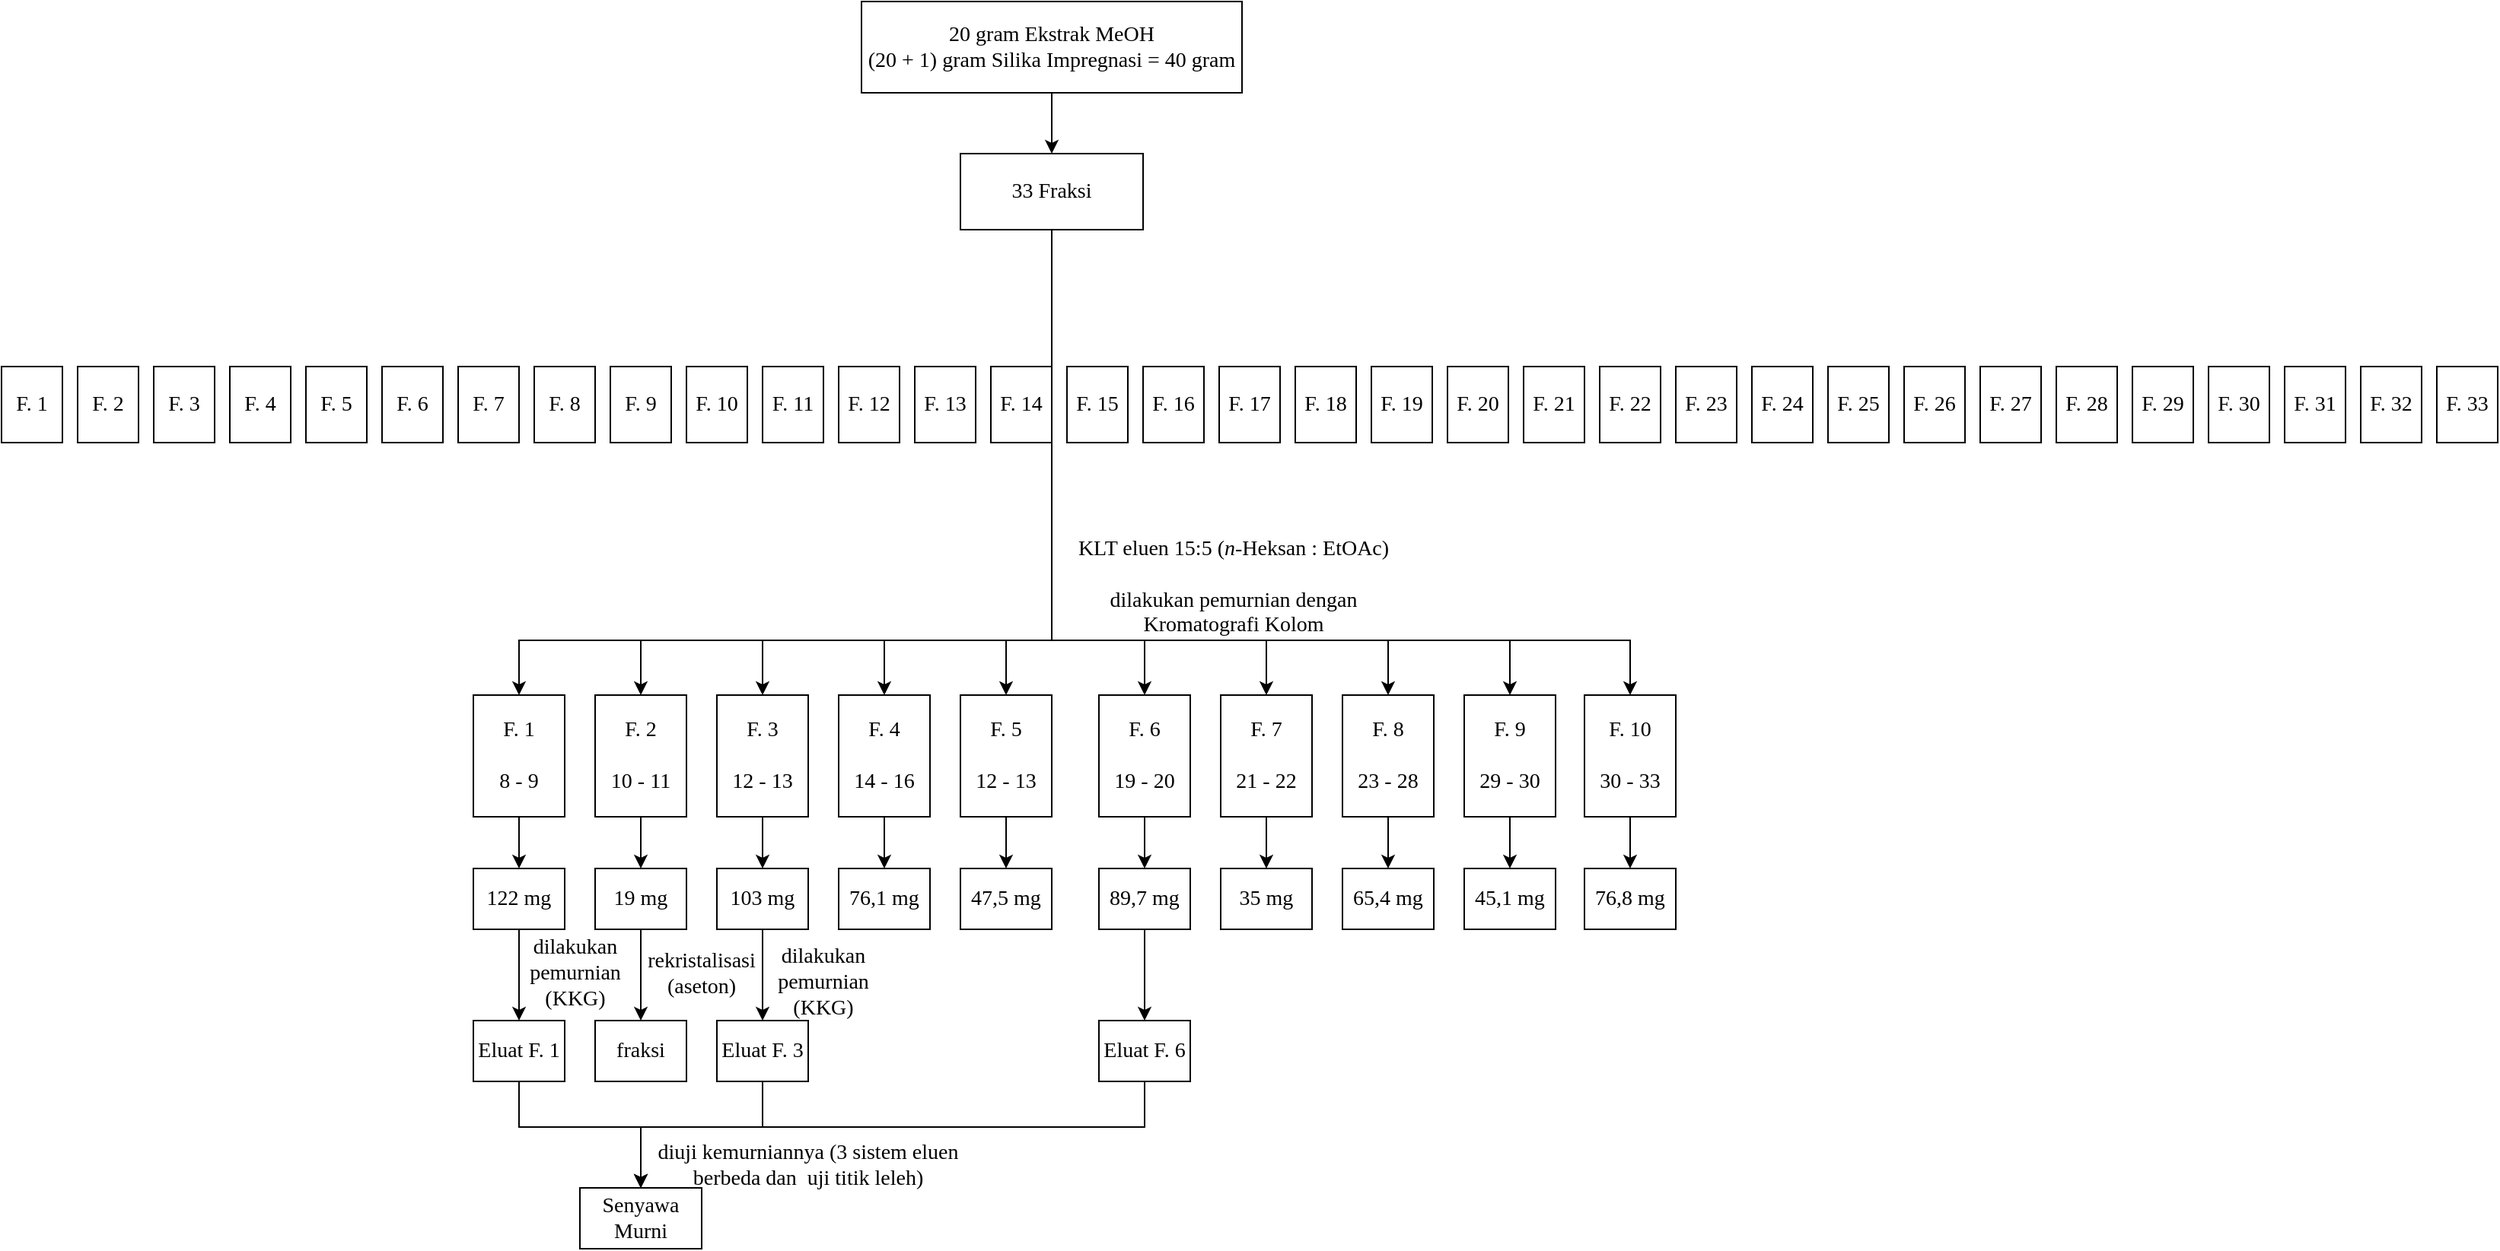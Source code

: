 <mxfile version="16.6.6" type="github">
  <diagram id="QTfYeUQ7Rm9unRvWBGcr" name="Page-1">
    <mxGraphModel dx="2371" dy="1613" grid="1" gridSize="10" guides="1" tooltips="1" connect="1" arrows="1" fold="1" page="1" pageScale="1" pageWidth="1169" pageHeight="827" math="0" shadow="0">
      <root>
        <mxCell id="0" />
        <mxCell id="1" parent="0" />
        <mxCell id="ghC1JUFGdTgHSyiH8fSR-14" value="" style="edgeStyle=orthogonalEdgeStyle;rounded=0;orthogonalLoop=1;jettySize=auto;html=1;fontFamily=Times New Roman;fontSize=14;" parent="1" source="ghC1JUFGdTgHSyiH8fSR-1" target="ghC1JUFGdTgHSyiH8fSR-2" edge="1">
          <mxGeometry relative="1" as="geometry" />
        </mxCell>
        <mxCell id="ghC1JUFGdTgHSyiH8fSR-1" value="20 gram Ekstrak MeOH&lt;br style=&quot;font-size: 14px&quot;&gt;(20 + 1) gram Silika Impregnasi = 40 gram" style="rounded=0;whiteSpace=wrap;html=1;fontFamily=Times New Roman;fontSize=14;" parent="1" vertex="1">
          <mxGeometry x="275" y="-160" width="250" height="60" as="geometry" />
        </mxCell>
        <mxCell id="ghC1JUFGdTgHSyiH8fSR-15" style="edgeStyle=orthogonalEdgeStyle;rounded=0;orthogonalLoop=1;jettySize=auto;html=1;entryX=0.5;entryY=0;entryDx=0;entryDy=0;fontFamily=Times New Roman;fontSize=14;" parent="1" source="ghC1JUFGdTgHSyiH8fSR-2" target="ghC1JUFGdTgHSyiH8fSR-12" edge="1">
          <mxGeometry relative="1" as="geometry">
            <Array as="points">
              <mxPoint x="400" y="260" />
              <mxPoint x="370" y="260" />
            </Array>
          </mxGeometry>
        </mxCell>
        <mxCell id="ghC1JUFGdTgHSyiH8fSR-16" style="edgeStyle=orthogonalEdgeStyle;rounded=0;orthogonalLoop=1;jettySize=auto;html=1;fontFamily=Times New Roman;fontSize=14;" parent="1" source="ghC1JUFGdTgHSyiH8fSR-2" target="ghC1JUFGdTgHSyiH8fSR-13" edge="1">
          <mxGeometry relative="1" as="geometry">
            <Array as="points">
              <mxPoint x="400" y="260" />
              <mxPoint x="290" y="260" />
            </Array>
          </mxGeometry>
        </mxCell>
        <mxCell id="ghC1JUFGdTgHSyiH8fSR-17" style="edgeStyle=orthogonalEdgeStyle;rounded=0;orthogonalLoop=1;jettySize=auto;html=1;entryX=0.5;entryY=0;entryDx=0;entryDy=0;fontFamily=Times New Roman;fontSize=14;" parent="1" source="ghC1JUFGdTgHSyiH8fSR-2" target="ghC1JUFGdTgHSyiH8fSR-6" edge="1">
          <mxGeometry relative="1" as="geometry">
            <Array as="points">
              <mxPoint x="400" y="260" />
              <mxPoint x="210" y="260" />
            </Array>
          </mxGeometry>
        </mxCell>
        <mxCell id="ghC1JUFGdTgHSyiH8fSR-18" style="edgeStyle=orthogonalEdgeStyle;rounded=0;orthogonalLoop=1;jettySize=auto;html=1;entryX=0.5;entryY=0;entryDx=0;entryDy=0;fontFamily=Times New Roman;fontSize=14;" parent="1" source="ghC1JUFGdTgHSyiH8fSR-2" target="ghC1JUFGdTgHSyiH8fSR-5" edge="1">
          <mxGeometry relative="1" as="geometry">
            <Array as="points">
              <mxPoint x="400" y="260" />
              <mxPoint x="130" y="260" />
            </Array>
          </mxGeometry>
        </mxCell>
        <mxCell id="ghC1JUFGdTgHSyiH8fSR-19" style="edgeStyle=orthogonalEdgeStyle;rounded=0;orthogonalLoop=1;jettySize=auto;html=1;entryX=0.5;entryY=0;entryDx=0;entryDy=0;fontFamily=Times New Roman;fontSize=14;" parent="1" target="ghC1JUFGdTgHSyiH8fSR-4" edge="1">
          <mxGeometry relative="1" as="geometry">
            <Array as="points">
              <mxPoint x="400" y="260" />
              <mxPoint x="50" y="260" />
            </Array>
            <mxPoint x="400" y="120" as="sourcePoint" />
          </mxGeometry>
        </mxCell>
        <mxCell id="ghC1JUFGdTgHSyiH8fSR-20" style="edgeStyle=orthogonalEdgeStyle;rounded=0;orthogonalLoop=1;jettySize=auto;html=1;entryX=0.5;entryY=0;entryDx=0;entryDy=0;fontFamily=Times New Roman;fontSize=14;" parent="1" target="ghC1JUFGdTgHSyiH8fSR-7" edge="1">
          <mxGeometry relative="1" as="geometry">
            <Array as="points">
              <mxPoint x="400" y="260" />
              <mxPoint x="461" y="260" />
            </Array>
            <mxPoint x="400" y="120" as="sourcePoint" />
          </mxGeometry>
        </mxCell>
        <mxCell id="ghC1JUFGdTgHSyiH8fSR-21" style="edgeStyle=orthogonalEdgeStyle;rounded=0;orthogonalLoop=1;jettySize=auto;html=1;fontFamily=Times New Roman;fontSize=14;" parent="1" target="ghC1JUFGdTgHSyiH8fSR-8" edge="1">
          <mxGeometry relative="1" as="geometry">
            <Array as="points">
              <mxPoint x="400" y="260" />
              <mxPoint x="541" y="260" />
            </Array>
            <mxPoint x="400" y="120" as="sourcePoint" />
          </mxGeometry>
        </mxCell>
        <mxCell id="ghC1JUFGdTgHSyiH8fSR-22" style="edgeStyle=orthogonalEdgeStyle;rounded=0;orthogonalLoop=1;jettySize=auto;html=1;fontFamily=Times New Roman;fontSize=14;" parent="1" target="ghC1JUFGdTgHSyiH8fSR-9" edge="1">
          <mxGeometry relative="1" as="geometry">
            <Array as="points">
              <mxPoint x="400" y="260" />
              <mxPoint x="621" y="260" />
            </Array>
            <mxPoint x="400" y="130" as="sourcePoint" />
          </mxGeometry>
        </mxCell>
        <mxCell id="ghC1JUFGdTgHSyiH8fSR-23" style="edgeStyle=orthogonalEdgeStyle;rounded=0;orthogonalLoop=1;jettySize=auto;html=1;fontFamily=Times New Roman;fontSize=14;" parent="1" target="ghC1JUFGdTgHSyiH8fSR-10" edge="1">
          <mxGeometry relative="1" as="geometry">
            <Array as="points">
              <mxPoint x="400" y="260" />
              <mxPoint x="701" y="260" />
            </Array>
            <mxPoint x="400" y="130" as="sourcePoint" />
          </mxGeometry>
        </mxCell>
        <mxCell id="ghC1JUFGdTgHSyiH8fSR-24" style="edgeStyle=orthogonalEdgeStyle;rounded=0;orthogonalLoop=1;jettySize=auto;html=1;entryX=0.5;entryY=0;entryDx=0;entryDy=0;fontFamily=Times New Roman;fontSize=14;" parent="1" target="ghC1JUFGdTgHSyiH8fSR-11" edge="1">
          <mxGeometry relative="1" as="geometry">
            <Array as="points">
              <mxPoint x="400" y="260" />
              <mxPoint x="780" y="260" />
            </Array>
            <mxPoint x="400" y="170" as="sourcePoint" />
          </mxGeometry>
        </mxCell>
        <mxCell id="ghC1JUFGdTgHSyiH8fSR-2" value="33 Fraksi" style="rounded=0;whiteSpace=wrap;html=1;fontFamily=Times New Roman;fontSize=14;" parent="1" vertex="1">
          <mxGeometry x="340" y="-60" width="120" height="50" as="geometry" />
        </mxCell>
        <mxCell id="ghC1JUFGdTgHSyiH8fSR-3" value="KLT eluen 15:5 (&lt;i&gt;n&lt;/i&gt;-Heksan : EtOAc)&lt;br&gt;&lt;br&gt;dilakukan pemurnian dengan Kromatografi Kolom" style="text;html=1;strokeColor=none;fillColor=none;align=center;verticalAlign=middle;whiteSpace=wrap;rounded=0;fontFamily=Times New Roman;fontSize=14;" parent="1" vertex="1">
          <mxGeometry x="400" y="210" width="239" height="30" as="geometry" />
        </mxCell>
        <mxCell id="ghC1JUFGdTgHSyiH8fSR-35" value="" style="edgeStyle=orthogonalEdgeStyle;rounded=0;orthogonalLoop=1;jettySize=auto;html=1;fontFamily=Times New Roman;fontSize=14;" parent="1" source="ghC1JUFGdTgHSyiH8fSR-4" target="ghC1JUFGdTgHSyiH8fSR-25" edge="1">
          <mxGeometry relative="1" as="geometry" />
        </mxCell>
        <mxCell id="ghC1JUFGdTgHSyiH8fSR-4" value="F. 1&lt;br style=&quot;font-size: 14px&quot;&gt;&lt;br style=&quot;font-size: 14px&quot;&gt;8 - 9" style="rounded=0;whiteSpace=wrap;html=1;fontFamily=Times New Roman;fontSize=14;" parent="1" vertex="1">
          <mxGeometry x="20" y="296" width="60" height="80" as="geometry" />
        </mxCell>
        <mxCell id="ghC1JUFGdTgHSyiH8fSR-36" value="" style="edgeStyle=orthogonalEdgeStyle;rounded=0;orthogonalLoop=1;jettySize=auto;html=1;fontFamily=Times New Roman;fontSize=14;" parent="1" source="ghC1JUFGdTgHSyiH8fSR-5" target="ghC1JUFGdTgHSyiH8fSR-26" edge="1">
          <mxGeometry relative="1" as="geometry" />
        </mxCell>
        <mxCell id="ghC1JUFGdTgHSyiH8fSR-5" value="F. 2&lt;br style=&quot;font-size: 14px&quot;&gt;&lt;br style=&quot;font-size: 14px&quot;&gt;10 - 11" style="rounded=0;whiteSpace=wrap;html=1;fontFamily=Times New Roman;fontSize=14;" parent="1" vertex="1">
          <mxGeometry x="100" y="296" width="60" height="80" as="geometry" />
        </mxCell>
        <mxCell id="ghC1JUFGdTgHSyiH8fSR-37" value="" style="edgeStyle=orthogonalEdgeStyle;rounded=0;orthogonalLoop=1;jettySize=auto;html=1;fontFamily=Times New Roman;fontSize=14;" parent="1" source="ghC1JUFGdTgHSyiH8fSR-6" target="ghC1JUFGdTgHSyiH8fSR-27" edge="1">
          <mxGeometry relative="1" as="geometry" />
        </mxCell>
        <mxCell id="ghC1JUFGdTgHSyiH8fSR-6" value="F. 3&lt;br style=&quot;font-size: 14px&quot;&gt;&lt;br style=&quot;font-size: 14px&quot;&gt;12 - 13" style="rounded=0;whiteSpace=wrap;html=1;fontFamily=Times New Roman;fontSize=14;" parent="1" vertex="1">
          <mxGeometry x="180" y="296" width="60" height="80" as="geometry" />
        </mxCell>
        <mxCell id="ghC1JUFGdTgHSyiH8fSR-40" value="" style="edgeStyle=orthogonalEdgeStyle;rounded=0;orthogonalLoop=1;jettySize=auto;html=1;fontFamily=Times New Roman;fontSize=14;" parent="1" source="ghC1JUFGdTgHSyiH8fSR-7" target="ghC1JUFGdTgHSyiH8fSR-30" edge="1">
          <mxGeometry relative="1" as="geometry" />
        </mxCell>
        <mxCell id="ghC1JUFGdTgHSyiH8fSR-7" value="F. 6&lt;br style=&quot;font-size: 14px&quot;&gt;&lt;br style=&quot;font-size: 14px&quot;&gt;19 - 20" style="rounded=0;whiteSpace=wrap;html=1;fontFamily=Times New Roman;fontSize=14;" parent="1" vertex="1">
          <mxGeometry x="431" y="296" width="60" height="80" as="geometry" />
        </mxCell>
        <mxCell id="ghC1JUFGdTgHSyiH8fSR-41" value="" style="edgeStyle=orthogonalEdgeStyle;rounded=0;orthogonalLoop=1;jettySize=auto;html=1;fontFamily=Times New Roman;fontSize=14;" parent="1" source="ghC1JUFGdTgHSyiH8fSR-8" target="ghC1JUFGdTgHSyiH8fSR-31" edge="1">
          <mxGeometry relative="1" as="geometry" />
        </mxCell>
        <mxCell id="ghC1JUFGdTgHSyiH8fSR-8" value="F. 7&lt;br style=&quot;font-size: 14px&quot;&gt;&lt;br style=&quot;font-size: 14px&quot;&gt;21 - 22" style="rounded=0;whiteSpace=wrap;html=1;fontFamily=Times New Roman;fontSize=14;" parent="1" vertex="1">
          <mxGeometry x="511" y="296" width="60" height="80" as="geometry" />
        </mxCell>
        <mxCell id="ghC1JUFGdTgHSyiH8fSR-42" value="" style="edgeStyle=orthogonalEdgeStyle;rounded=0;orthogonalLoop=1;jettySize=auto;html=1;fontFamily=Times New Roman;fontSize=14;" parent="1" source="ghC1JUFGdTgHSyiH8fSR-9" target="ghC1JUFGdTgHSyiH8fSR-32" edge="1">
          <mxGeometry relative="1" as="geometry" />
        </mxCell>
        <mxCell id="ghC1JUFGdTgHSyiH8fSR-9" value="F. 8&lt;br style=&quot;font-size: 14px&quot;&gt;&lt;br style=&quot;font-size: 14px&quot;&gt;23 - 28" style="rounded=0;whiteSpace=wrap;html=1;fontFamily=Times New Roman;fontSize=14;" parent="1" vertex="1">
          <mxGeometry x="591" y="296" width="60" height="80" as="geometry" />
        </mxCell>
        <mxCell id="ghC1JUFGdTgHSyiH8fSR-43" value="" style="edgeStyle=orthogonalEdgeStyle;rounded=0;orthogonalLoop=1;jettySize=auto;html=1;fontFamily=Times New Roman;fontSize=14;" parent="1" source="ghC1JUFGdTgHSyiH8fSR-10" target="ghC1JUFGdTgHSyiH8fSR-33" edge="1">
          <mxGeometry relative="1" as="geometry" />
        </mxCell>
        <mxCell id="ghC1JUFGdTgHSyiH8fSR-10" value="F. 9&lt;br style=&quot;font-size: 14px&quot;&gt;&lt;br style=&quot;font-size: 14px&quot;&gt;29 - 30" style="rounded=0;whiteSpace=wrap;html=1;fontFamily=Times New Roman;fontSize=14;" parent="1" vertex="1">
          <mxGeometry x="671" y="296" width="60" height="80" as="geometry" />
        </mxCell>
        <mxCell id="ghC1JUFGdTgHSyiH8fSR-44" value="" style="edgeStyle=orthogonalEdgeStyle;rounded=0;orthogonalLoop=1;jettySize=auto;html=1;fontFamily=Times New Roman;fontSize=14;" parent="1" source="ghC1JUFGdTgHSyiH8fSR-11" target="ghC1JUFGdTgHSyiH8fSR-34" edge="1">
          <mxGeometry relative="1" as="geometry" />
        </mxCell>
        <mxCell id="ghC1JUFGdTgHSyiH8fSR-11" value="F. 10&lt;br style=&quot;font-size: 14px&quot;&gt;&lt;br style=&quot;font-size: 14px&quot;&gt;30 - 33" style="rounded=0;whiteSpace=wrap;html=1;fontFamily=Times New Roman;fontSize=14;" parent="1" vertex="1">
          <mxGeometry x="750" y="296" width="60" height="80" as="geometry" />
        </mxCell>
        <mxCell id="ghC1JUFGdTgHSyiH8fSR-39" value="" style="edgeStyle=orthogonalEdgeStyle;rounded=0;orthogonalLoop=1;jettySize=auto;html=1;fontFamily=Times New Roman;fontSize=14;" parent="1" source="ghC1JUFGdTgHSyiH8fSR-12" target="ghC1JUFGdTgHSyiH8fSR-29" edge="1">
          <mxGeometry relative="1" as="geometry" />
        </mxCell>
        <mxCell id="ghC1JUFGdTgHSyiH8fSR-12" value="F. 5&lt;br style=&quot;font-size: 14px&quot;&gt;&lt;br style=&quot;font-size: 14px&quot;&gt;12 - 13" style="rounded=0;whiteSpace=wrap;html=1;fontFamily=Times New Roman;fontSize=14;" parent="1" vertex="1">
          <mxGeometry x="340" y="296" width="60" height="80" as="geometry" />
        </mxCell>
        <mxCell id="ghC1JUFGdTgHSyiH8fSR-38" value="" style="edgeStyle=orthogonalEdgeStyle;rounded=0;orthogonalLoop=1;jettySize=auto;html=1;fontFamily=Times New Roman;fontSize=14;" parent="1" source="ghC1JUFGdTgHSyiH8fSR-13" target="ghC1JUFGdTgHSyiH8fSR-28" edge="1">
          <mxGeometry relative="1" as="geometry" />
        </mxCell>
        <mxCell id="ghC1JUFGdTgHSyiH8fSR-13" value="F. 4&lt;br style=&quot;font-size: 14px&quot;&gt;&lt;br style=&quot;font-size: 14px&quot;&gt;14 - 16" style="rounded=0;whiteSpace=wrap;html=1;fontFamily=Times New Roman;fontSize=14;" parent="1" vertex="1">
          <mxGeometry x="260" y="296" width="60" height="80" as="geometry" />
        </mxCell>
        <mxCell id="DmQkIlmsLLkJQzEmTqlr-2" value="" style="edgeStyle=orthogonalEdgeStyle;rounded=0;orthogonalLoop=1;jettySize=auto;html=1;fontFamily=Times New Roman;fontSize=14;" parent="1" source="ghC1JUFGdTgHSyiH8fSR-25" edge="1">
          <mxGeometry relative="1" as="geometry">
            <mxPoint x="50" y="510" as="targetPoint" />
          </mxGeometry>
        </mxCell>
        <mxCell id="ghC1JUFGdTgHSyiH8fSR-25" value="122 mg" style="rounded=0;whiteSpace=wrap;html=1;fontFamily=Times New Roman;fontSize=14;" parent="1" vertex="1">
          <mxGeometry x="20" y="410" width="60" height="40" as="geometry" />
        </mxCell>
        <mxCell id="DmQkIlmsLLkJQzEmTqlr-3" style="edgeStyle=orthogonalEdgeStyle;rounded=0;orthogonalLoop=1;jettySize=auto;html=1;fontFamily=Times New Roman;fontSize=14;" parent="1" source="ghC1JUFGdTgHSyiH8fSR-26" edge="1">
          <mxGeometry relative="1" as="geometry">
            <mxPoint x="130" y="510" as="targetPoint" />
          </mxGeometry>
        </mxCell>
        <mxCell id="ghC1JUFGdTgHSyiH8fSR-26" value="19&amp;nbsp;mg" style="rounded=0;whiteSpace=wrap;html=1;fontFamily=Times New Roman;fontSize=14;" parent="1" vertex="1">
          <mxGeometry x="100" y="410" width="60" height="40" as="geometry" />
        </mxCell>
        <mxCell id="DmQkIlmsLLkJQzEmTqlr-4" style="edgeStyle=orthogonalEdgeStyle;rounded=0;orthogonalLoop=1;jettySize=auto;html=1;fontFamily=Times New Roman;fontSize=14;" parent="1" source="ghC1JUFGdTgHSyiH8fSR-27" edge="1">
          <mxGeometry relative="1" as="geometry">
            <mxPoint x="210" y="510" as="targetPoint" />
          </mxGeometry>
        </mxCell>
        <mxCell id="ghC1JUFGdTgHSyiH8fSR-27" value="103&amp;nbsp;mg" style="rounded=0;whiteSpace=wrap;html=1;fontFamily=Times New Roman;fontSize=14;" parent="1" vertex="1">
          <mxGeometry x="180" y="410" width="60" height="40" as="geometry" />
        </mxCell>
        <mxCell id="ghC1JUFGdTgHSyiH8fSR-28" value="76,1&amp;nbsp;mg" style="rounded=0;whiteSpace=wrap;html=1;fontFamily=Times New Roman;fontSize=14;" parent="1" vertex="1">
          <mxGeometry x="260" y="410" width="60" height="40" as="geometry" />
        </mxCell>
        <mxCell id="ghC1JUFGdTgHSyiH8fSR-29" value="47,5&amp;nbsp;mg" style="rounded=0;whiteSpace=wrap;html=1;fontFamily=Times New Roman;fontSize=14;" parent="1" vertex="1">
          <mxGeometry x="340" y="410" width="60" height="40" as="geometry" />
        </mxCell>
        <mxCell id="ghC1JUFGdTgHSyiH8fSR-30" value="89,7&amp;nbsp;mg" style="rounded=0;whiteSpace=wrap;html=1;fontFamily=Times New Roman;fontSize=14;" parent="1" vertex="1">
          <mxGeometry x="431" y="410" width="60" height="40" as="geometry" />
        </mxCell>
        <mxCell id="ghC1JUFGdTgHSyiH8fSR-31" value="35&amp;nbsp;mg" style="rounded=0;whiteSpace=wrap;html=1;fontFamily=Times New Roman;fontSize=14;" parent="1" vertex="1">
          <mxGeometry x="511" y="410" width="60" height="40" as="geometry" />
        </mxCell>
        <mxCell id="ghC1JUFGdTgHSyiH8fSR-32" value="65,4&amp;nbsp;mg" style="rounded=0;whiteSpace=wrap;html=1;fontFamily=Times New Roman;fontSize=14;" parent="1" vertex="1">
          <mxGeometry x="591" y="410" width="60" height="40" as="geometry" />
        </mxCell>
        <mxCell id="ghC1JUFGdTgHSyiH8fSR-33" value="45,1&amp;nbsp;mg" style="rounded=0;whiteSpace=wrap;html=1;fontFamily=Times New Roman;fontSize=14;" parent="1" vertex="1">
          <mxGeometry x="671" y="410" width="60" height="40" as="geometry" />
        </mxCell>
        <mxCell id="ghC1JUFGdTgHSyiH8fSR-34" value="76,8&amp;nbsp;mg" style="rounded=0;whiteSpace=wrap;html=1;fontFamily=Times New Roman;fontSize=14;" parent="1" vertex="1">
          <mxGeometry x="750" y="410" width="60" height="40" as="geometry" />
        </mxCell>
        <mxCell id="DmQkIlmsLLkJQzEmTqlr-6" value="dilakukan&lt;br&gt;pemurnian (KKG)" style="text;html=1;strokeColor=none;fillColor=none;align=center;verticalAlign=middle;whiteSpace=wrap;rounded=0;fontFamily=Times New Roman;fontSize=14;" parent="1" vertex="1">
          <mxGeometry x="57" y="464" width="60" height="30" as="geometry" />
        </mxCell>
        <mxCell id="DmQkIlmsLLkJQzEmTqlr-7" value="rekristalisasi (aseton)" style="text;html=1;strokeColor=none;fillColor=none;align=center;verticalAlign=middle;whiteSpace=wrap;rounded=0;fontFamily=Times New Roman;fontSize=14;" parent="1" vertex="1">
          <mxGeometry x="140" y="464" width="60" height="30" as="geometry" />
        </mxCell>
        <mxCell id="DmQkIlmsLLkJQzEmTqlr-8" value="dilakukan&lt;br&gt;pemurnian (KKG)" style="text;html=1;strokeColor=none;fillColor=none;align=center;verticalAlign=middle;whiteSpace=wrap;rounded=0;fontFamily=Times New Roman;fontSize=14;" parent="1" vertex="1">
          <mxGeometry x="220" y="470" width="60" height="30" as="geometry" />
        </mxCell>
        <mxCell id="DmQkIlmsLLkJQzEmTqlr-14" style="edgeStyle=orthogonalEdgeStyle;rounded=0;orthogonalLoop=1;jettySize=auto;html=1;fontFamily=Times New Roman;fontSize=14;" parent="1" source="DmQkIlmsLLkJQzEmTqlr-9" edge="1">
          <mxGeometry relative="1" as="geometry">
            <mxPoint x="130" y="620" as="targetPoint" />
            <Array as="points">
              <mxPoint x="50" y="580" />
              <mxPoint x="130" y="580" />
            </Array>
          </mxGeometry>
        </mxCell>
        <mxCell id="DmQkIlmsLLkJQzEmTqlr-9" value="Eluat F. 1" style="rounded=0;whiteSpace=wrap;html=1;fontFamily=Times New Roman;fontSize=14;" parent="1" vertex="1">
          <mxGeometry x="20" y="510" width="60" height="40" as="geometry" />
        </mxCell>
        <mxCell id="DmQkIlmsLLkJQzEmTqlr-10" value="fraksi" style="rounded=0;whiteSpace=wrap;html=1;fontFamily=Times New Roman;fontSize=14;" parent="1" vertex="1">
          <mxGeometry x="100" y="510" width="60" height="40" as="geometry" />
        </mxCell>
        <mxCell id="DmQkIlmsLLkJQzEmTqlr-16" style="edgeStyle=orthogonalEdgeStyle;rounded=0;orthogonalLoop=1;jettySize=auto;html=1;fontFamily=Times New Roman;fontSize=14;" parent="1" source="DmQkIlmsLLkJQzEmTqlr-11" edge="1">
          <mxGeometry relative="1" as="geometry">
            <mxPoint x="130" y="620" as="targetPoint" />
            <Array as="points">
              <mxPoint x="210" y="580" />
              <mxPoint x="130" y="580" />
            </Array>
          </mxGeometry>
        </mxCell>
        <mxCell id="DmQkIlmsLLkJQzEmTqlr-11" value="Eluat F. 3" style="rounded=0;whiteSpace=wrap;html=1;fontFamily=Times New Roman;fontSize=14;" parent="1" vertex="1">
          <mxGeometry x="180" y="510" width="60" height="40" as="geometry" />
        </mxCell>
        <mxCell id="DmQkIlmsLLkJQzEmTqlr-17" value="diuji kemurniannya (3 sistem eluen berbeda dan&amp;nbsp; uji titik leleh)" style="text;html=1;strokeColor=none;fillColor=none;align=center;verticalAlign=middle;whiteSpace=wrap;rounded=0;fontFamily=Times New Roman;fontSize=14;" parent="1" vertex="1">
          <mxGeometry x="140" y="590" width="200" height="30" as="geometry" />
        </mxCell>
        <mxCell id="DmQkIlmsLLkJQzEmTqlr-18" value="Senyawa Murni" style="rounded=0;whiteSpace=wrap;html=1;fontFamily=Times New Roman;fontSize=14;" parent="1" vertex="1">
          <mxGeometry x="90" y="620" width="80" height="40" as="geometry" />
        </mxCell>
        <mxCell id="uvow_Irc7swt16wV5HG2-1" value="" style="edgeStyle=orthogonalEdgeStyle;rounded=0;orthogonalLoop=1;jettySize=auto;html=1;fontFamily=Times New Roman;fontSize=14;" edge="1" parent="1">
          <mxGeometry relative="1" as="geometry">
            <mxPoint x="461" y="510" as="targetPoint" />
            <mxPoint x="461" y="450.0" as="sourcePoint" />
          </mxGeometry>
        </mxCell>
        <mxCell id="uvow_Irc7swt16wV5HG2-13" style="edgeStyle=orthogonalEdgeStyle;rounded=0;orthogonalLoop=1;jettySize=auto;html=1;" edge="1" parent="1" source="uvow_Irc7swt16wV5HG2-2">
          <mxGeometry relative="1" as="geometry">
            <mxPoint x="130" y="620" as="targetPoint" />
            <Array as="points">
              <mxPoint x="461" y="580" />
              <mxPoint x="130" y="580" />
            </Array>
          </mxGeometry>
        </mxCell>
        <mxCell id="uvow_Irc7swt16wV5HG2-2" value="Eluat F. 6" style="rounded=0;whiteSpace=wrap;html=1;fontFamily=Times New Roman;fontSize=14;" vertex="1" parent="1">
          <mxGeometry x="431" y="510" width="60" height="40" as="geometry" />
        </mxCell>
        <mxCell id="uvow_Irc7swt16wV5HG2-14" value="F. 11" style="rounded=0;whiteSpace=wrap;html=1;fontFamily=Times New Roman;fontSize=14;" vertex="1" parent="1">
          <mxGeometry x="210" y="80" width="40" height="50" as="geometry" />
        </mxCell>
        <mxCell id="uvow_Irc7swt16wV5HG2-15" value="F. 12" style="rounded=0;whiteSpace=wrap;html=1;fontFamily=Times New Roman;fontSize=14;" vertex="1" parent="1">
          <mxGeometry x="260" y="80" width="40" height="50" as="geometry" />
        </mxCell>
        <mxCell id="uvow_Irc7swt16wV5HG2-16" value="F. 5" style="rounded=0;whiteSpace=wrap;html=1;fontFamily=Times New Roman;fontSize=14;" vertex="1" parent="1">
          <mxGeometry x="-90" y="80" width="40" height="50" as="geometry" />
        </mxCell>
        <mxCell id="uvow_Irc7swt16wV5HG2-17" value="F. 6" style="rounded=0;whiteSpace=wrap;html=1;fontFamily=Times New Roman;fontSize=14;" vertex="1" parent="1">
          <mxGeometry x="-40" y="80" width="40" height="50" as="geometry" />
        </mxCell>
        <mxCell id="uvow_Irc7swt16wV5HG2-18" value="F. 7" style="rounded=0;whiteSpace=wrap;html=1;fontFamily=Times New Roman;fontSize=14;" vertex="1" parent="1">
          <mxGeometry x="10" y="80" width="40" height="50" as="geometry" />
        </mxCell>
        <mxCell id="uvow_Irc7swt16wV5HG2-19" value="F. 8" style="rounded=0;whiteSpace=wrap;html=1;fontFamily=Times New Roman;fontSize=14;" vertex="1" parent="1">
          <mxGeometry x="60" y="80" width="40" height="50" as="geometry" />
        </mxCell>
        <mxCell id="uvow_Irc7swt16wV5HG2-20" value="F. 9" style="rounded=0;whiteSpace=wrap;html=1;fontFamily=Times New Roman;fontSize=14;" vertex="1" parent="1">
          <mxGeometry x="110" y="80" width="40" height="50" as="geometry" />
        </mxCell>
        <mxCell id="uvow_Irc7swt16wV5HG2-21" value="F. 10" style="rounded=0;whiteSpace=wrap;html=1;fontFamily=Times New Roman;fontSize=14;" vertex="1" parent="1">
          <mxGeometry x="160" y="80" width="40" height="50" as="geometry" />
        </mxCell>
        <mxCell id="uvow_Irc7swt16wV5HG2-22" value="F. 13" style="rounded=0;whiteSpace=wrap;html=1;fontFamily=Times New Roman;fontSize=14;" vertex="1" parent="1">
          <mxGeometry x="310" y="80" width="40" height="50" as="geometry" />
        </mxCell>
        <mxCell id="uvow_Irc7swt16wV5HG2-24" value="F. 4" style="rounded=0;whiteSpace=wrap;html=1;fontFamily=Times New Roman;fontSize=14;" vertex="1" parent="1">
          <mxGeometry x="-140" y="80" width="40" height="50" as="geometry" />
        </mxCell>
        <mxCell id="uvow_Irc7swt16wV5HG2-26" value="F. 21" style="rounded=0;whiteSpace=wrap;html=1;fontFamily=Times New Roman;fontSize=14;" vertex="1" parent="1">
          <mxGeometry x="710" y="80" width="40" height="50" as="geometry" />
        </mxCell>
        <mxCell id="uvow_Irc7swt16wV5HG2-27" value="F. 22" style="rounded=0;whiteSpace=wrap;html=1;fontFamily=Times New Roman;fontSize=14;" vertex="1" parent="1">
          <mxGeometry x="760" y="80" width="40" height="50" as="geometry" />
        </mxCell>
        <mxCell id="uvow_Irc7swt16wV5HG2-28" value="F. 15" style="rounded=0;whiteSpace=wrap;html=1;fontFamily=Times New Roman;fontSize=14;" vertex="1" parent="1">
          <mxGeometry x="410" y="80" width="40" height="50" as="geometry" />
        </mxCell>
        <mxCell id="uvow_Irc7swt16wV5HG2-29" value="F. 16" style="rounded=0;whiteSpace=wrap;html=1;fontFamily=Times New Roman;fontSize=14;" vertex="1" parent="1">
          <mxGeometry x="460" y="80" width="40" height="50" as="geometry" />
        </mxCell>
        <mxCell id="uvow_Irc7swt16wV5HG2-30" value="F. 17" style="rounded=0;whiteSpace=wrap;html=1;fontFamily=Times New Roman;fontSize=14;" vertex="1" parent="1">
          <mxGeometry x="510" y="80" width="40" height="50" as="geometry" />
        </mxCell>
        <mxCell id="uvow_Irc7swt16wV5HG2-31" value="F. 18" style="rounded=0;whiteSpace=wrap;html=1;fontFamily=Times New Roman;fontSize=14;" vertex="1" parent="1">
          <mxGeometry x="560" y="80" width="40" height="50" as="geometry" />
        </mxCell>
        <mxCell id="uvow_Irc7swt16wV5HG2-32" value="F. 19" style="rounded=0;whiteSpace=wrap;html=1;fontFamily=Times New Roman;fontSize=14;" vertex="1" parent="1">
          <mxGeometry x="610" y="80" width="40" height="50" as="geometry" />
        </mxCell>
        <mxCell id="uvow_Irc7swt16wV5HG2-33" value="F. 20" style="rounded=0;whiteSpace=wrap;html=1;fontFamily=Times New Roman;fontSize=14;" vertex="1" parent="1">
          <mxGeometry x="660" y="80" width="40" height="50" as="geometry" />
        </mxCell>
        <mxCell id="uvow_Irc7swt16wV5HG2-34" value="F. 23" style="rounded=0;whiteSpace=wrap;html=1;fontFamily=Times New Roman;fontSize=14;" vertex="1" parent="1">
          <mxGeometry x="810" y="80" width="40" height="50" as="geometry" />
        </mxCell>
        <mxCell id="uvow_Irc7swt16wV5HG2-35" value="F. 14" style="rounded=0;whiteSpace=wrap;html=1;fontFamily=Times New Roman;fontSize=14;" vertex="1" parent="1">
          <mxGeometry x="360" y="80" width="40" height="50" as="geometry" />
        </mxCell>
        <mxCell id="uvow_Irc7swt16wV5HG2-36" value="F. 31" style="rounded=0;whiteSpace=wrap;html=1;fontFamily=Times New Roman;fontSize=14;" vertex="1" parent="1">
          <mxGeometry x="1210" y="80" width="40" height="50" as="geometry" />
        </mxCell>
        <mxCell id="uvow_Irc7swt16wV5HG2-37" value="F. 32" style="rounded=0;whiteSpace=wrap;html=1;fontFamily=Times New Roman;fontSize=14;" vertex="1" parent="1">
          <mxGeometry x="1260" y="80" width="40" height="50" as="geometry" />
        </mxCell>
        <mxCell id="uvow_Irc7swt16wV5HG2-38" value="F. 25" style="rounded=0;whiteSpace=wrap;html=1;fontFamily=Times New Roman;fontSize=14;" vertex="1" parent="1">
          <mxGeometry x="910" y="80" width="40" height="50" as="geometry" />
        </mxCell>
        <mxCell id="uvow_Irc7swt16wV5HG2-39" value="F. 26" style="rounded=0;whiteSpace=wrap;html=1;fontFamily=Times New Roman;fontSize=14;" vertex="1" parent="1">
          <mxGeometry x="960" y="80" width="40" height="50" as="geometry" />
        </mxCell>
        <mxCell id="uvow_Irc7swt16wV5HG2-40" value="F. 27" style="rounded=0;whiteSpace=wrap;html=1;fontFamily=Times New Roman;fontSize=14;" vertex="1" parent="1">
          <mxGeometry x="1010" y="80" width="40" height="50" as="geometry" />
        </mxCell>
        <mxCell id="uvow_Irc7swt16wV5HG2-41" value="F. 28" style="rounded=0;whiteSpace=wrap;html=1;fontFamily=Times New Roman;fontSize=14;" vertex="1" parent="1">
          <mxGeometry x="1060" y="80" width="40" height="50" as="geometry" />
        </mxCell>
        <mxCell id="uvow_Irc7swt16wV5HG2-42" value="F. 29" style="rounded=0;whiteSpace=wrap;html=1;fontFamily=Times New Roman;fontSize=14;" vertex="1" parent="1">
          <mxGeometry x="1110" y="80" width="40" height="50" as="geometry" />
        </mxCell>
        <mxCell id="uvow_Irc7swt16wV5HG2-43" value="F. 30" style="rounded=0;whiteSpace=wrap;html=1;fontFamily=Times New Roman;fontSize=14;" vertex="1" parent="1">
          <mxGeometry x="1160" y="80" width="40" height="50" as="geometry" />
        </mxCell>
        <mxCell id="uvow_Irc7swt16wV5HG2-44" value="F. 33" style="rounded=0;whiteSpace=wrap;html=1;fontFamily=Times New Roman;fontSize=14;" vertex="1" parent="1">
          <mxGeometry x="1310" y="80" width="40" height="50" as="geometry" />
        </mxCell>
        <mxCell id="uvow_Irc7swt16wV5HG2-45" value="F. 24" style="rounded=0;whiteSpace=wrap;html=1;fontFamily=Times New Roman;fontSize=14;" vertex="1" parent="1">
          <mxGeometry x="860" y="80" width="40" height="50" as="geometry" />
        </mxCell>
        <mxCell id="uvow_Irc7swt16wV5HG2-46" value="F. 2" style="rounded=0;whiteSpace=wrap;html=1;fontFamily=Times New Roman;fontSize=14;" vertex="1" parent="1">
          <mxGeometry x="-240" y="80" width="40" height="50" as="geometry" />
        </mxCell>
        <mxCell id="uvow_Irc7swt16wV5HG2-47" value="F. 3" style="rounded=0;whiteSpace=wrap;html=1;fontFamily=Times New Roman;fontSize=14;" vertex="1" parent="1">
          <mxGeometry x="-190" y="80" width="40" height="50" as="geometry" />
        </mxCell>
        <mxCell id="uvow_Irc7swt16wV5HG2-48" value="F. 1" style="rounded=0;whiteSpace=wrap;html=1;fontFamily=Times New Roman;fontSize=14;" vertex="1" parent="1">
          <mxGeometry x="-290" y="80" width="40" height="50" as="geometry" />
        </mxCell>
      </root>
    </mxGraphModel>
  </diagram>
</mxfile>
